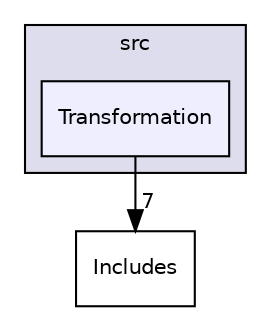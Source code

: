 digraph "src/Transformation" {
  compound=true
  node [ fontsize="10", fontname="Helvetica"];
  edge [ labelfontsize="10", labelfontname="Helvetica"];
  subgraph clusterdir_68267d1309a1af8e8297ef4c3efbcdba {
    graph [ bgcolor="#ddddee", pencolor="black", label="src" fontname="Helvetica", fontsize="10", URL="dir_68267d1309a1af8e8297ef4c3efbcdba.html"]
  dir_9557fbf93eaaa40ea59d740721210761 [shape=box, label="Transformation", style="filled", fillcolor="#eeeeff", pencolor="black", URL="dir_9557fbf93eaaa40ea59d740721210761.html"];
  }
  dir_983f03418386a76a32a9f4a7fdd2c4bd [shape=box label="Includes" URL="dir_983f03418386a76a32a9f4a7fdd2c4bd.html"];
  dir_9557fbf93eaaa40ea59d740721210761->dir_983f03418386a76a32a9f4a7fdd2c4bd [headlabel="7", labeldistance=1.5 headhref="dir_000002_000000.html"];
}
